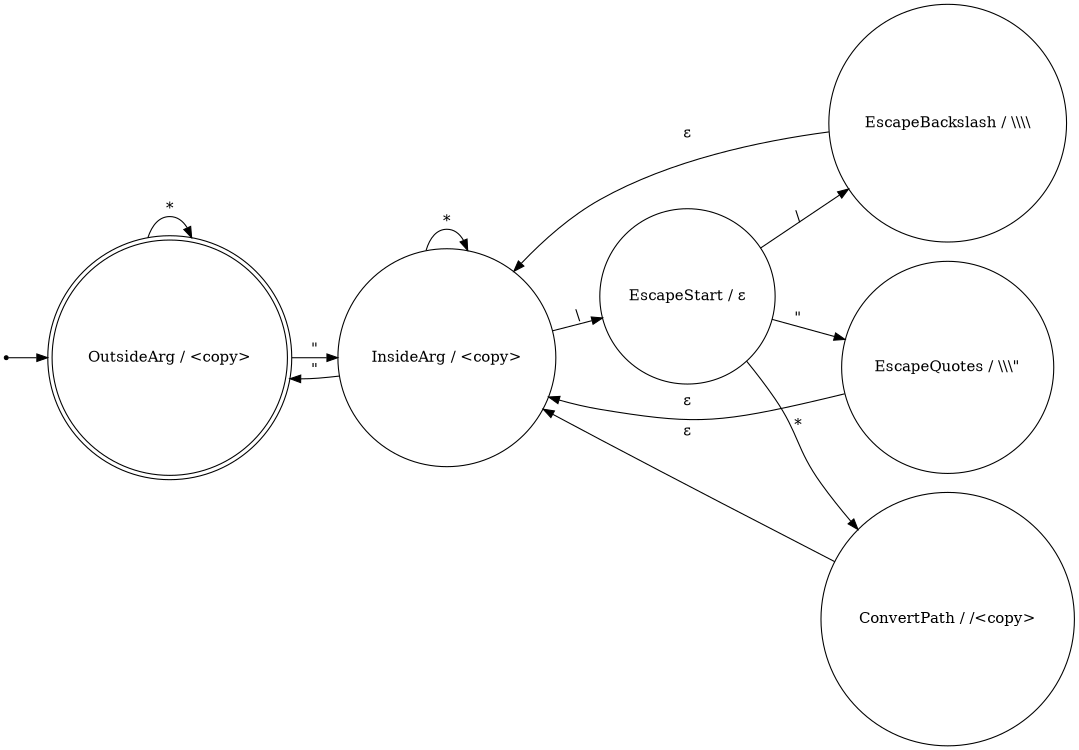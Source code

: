digraph escapeCommand {
    rankdir=LR;
    size="8,5";

    node[shape=point]; toOutside;
    node[shape=doublecircle, label="OutsideArg / <copy>"]; outside;
    node[shape=circle, label="InsideArg / <copy>"]; inside;
    node[shape=circle, label="EscapeStart / &epsilon;"]; escapeBegin;
    node[shape=circle, label="EscapeBackslash / \\\\\\\\"]; escapeBackslash;
    node[shape=circle, label="EscapeQuotes / \\\\\\\""]; escapeDoubleQuote;
    node[shape=circle, label="ConvertPath / /<copy>"]; convertPath;

    toOutside -> outside;
    outside -> outside [label="*"];
    outside -> inside [label="\""];
    inside -> outside [label="\""];
    inside -> inside [label="*"];
    inside -> escapeBegin [label="\\"];
    escapeBegin -> escapeBackslash [label="\\"];
    escapeBackslash -> inside [label="&epsilon;"];
    escapeBegin -> escapeDoubleQuote [label="\""];
    escapeDoubleQuote -> inside [label="&epsilon;"];
    escapeBegin -> convertPath [label="*"];
    convertPath -> inside [label="&epsilon;"];
}
